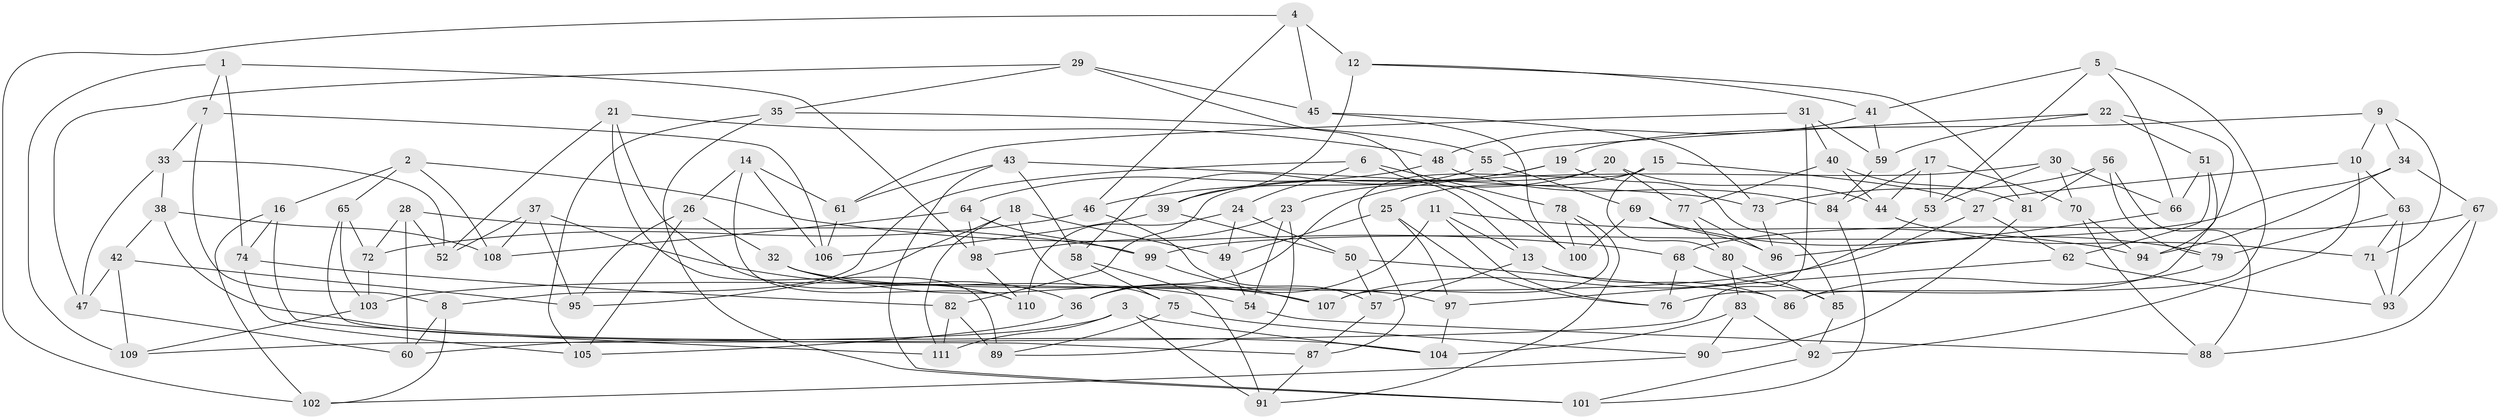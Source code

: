 // Generated by graph-tools (version 1.1) at 2025/58/03/09/25 04:58:26]
// undirected, 111 vertices, 222 edges
graph export_dot {
graph [start="1"]
  node [color=gray90,style=filled];
  1;
  2;
  3;
  4;
  5;
  6;
  7;
  8;
  9;
  10;
  11;
  12;
  13;
  14;
  15;
  16;
  17;
  18;
  19;
  20;
  21;
  22;
  23;
  24;
  25;
  26;
  27;
  28;
  29;
  30;
  31;
  32;
  33;
  34;
  35;
  36;
  37;
  38;
  39;
  40;
  41;
  42;
  43;
  44;
  45;
  46;
  47;
  48;
  49;
  50;
  51;
  52;
  53;
  54;
  55;
  56;
  57;
  58;
  59;
  60;
  61;
  62;
  63;
  64;
  65;
  66;
  67;
  68;
  69;
  70;
  71;
  72;
  73;
  74;
  75;
  76;
  77;
  78;
  79;
  80;
  81;
  82;
  83;
  84;
  85;
  86;
  87;
  88;
  89;
  90;
  91;
  92;
  93;
  94;
  95;
  96;
  97;
  98;
  99;
  100;
  101;
  102;
  103;
  104;
  105;
  106;
  107;
  108;
  109;
  110;
  111;
  1 -- 7;
  1 -- 74;
  1 -- 98;
  1 -- 109;
  2 -- 65;
  2 -- 68;
  2 -- 16;
  2 -- 108;
  3 -- 60;
  3 -- 111;
  3 -- 91;
  3 -- 104;
  4 -- 46;
  4 -- 45;
  4 -- 12;
  4 -- 102;
  5 -- 66;
  5 -- 86;
  5 -- 53;
  5 -- 41;
  6 -- 8;
  6 -- 78;
  6 -- 24;
  6 -- 13;
  7 -- 106;
  7 -- 33;
  7 -- 8;
  8 -- 60;
  8 -- 102;
  9 -- 34;
  9 -- 10;
  9 -- 71;
  9 -- 19;
  10 -- 63;
  10 -- 92;
  10 -- 27;
  11 -- 13;
  11 -- 36;
  11 -- 76;
  11 -- 94;
  12 -- 39;
  12 -- 41;
  12 -- 81;
  13 -- 86;
  13 -- 57;
  14 -- 61;
  14 -- 110;
  14 -- 26;
  14 -- 106;
  15 -- 25;
  15 -- 87;
  15 -- 80;
  15 -- 27;
  16 -- 102;
  16 -- 74;
  16 -- 111;
  17 -- 44;
  17 -- 70;
  17 -- 84;
  17 -- 53;
  18 -- 95;
  18 -- 75;
  18 -- 49;
  18 -- 111;
  19 -- 46;
  19 -- 39;
  19 -- 85;
  20 -- 23;
  20 -- 82;
  20 -- 77;
  20 -- 44;
  21 -- 52;
  21 -- 89;
  21 -- 48;
  21 -- 110;
  22 -- 55;
  22 -- 59;
  22 -- 94;
  22 -- 51;
  23 -- 89;
  23 -- 98;
  23 -- 54;
  24 -- 50;
  24 -- 110;
  24 -- 49;
  25 -- 76;
  25 -- 97;
  25 -- 49;
  26 -- 105;
  26 -- 32;
  26 -- 95;
  27 -- 62;
  27 -- 103;
  28 -- 72;
  28 -- 60;
  28 -- 52;
  28 -- 99;
  29 -- 47;
  29 -- 100;
  29 -- 45;
  29 -- 35;
  30 -- 70;
  30 -- 36;
  30 -- 53;
  30 -- 66;
  31 -- 109;
  31 -- 40;
  31 -- 59;
  31 -- 61;
  32 -- 36;
  32 -- 107;
  32 -- 97;
  33 -- 47;
  33 -- 52;
  33 -- 38;
  34 -- 99;
  34 -- 67;
  34 -- 94;
  35 -- 55;
  35 -- 101;
  35 -- 105;
  36 -- 105;
  37 -- 52;
  37 -- 54;
  37 -- 108;
  37 -- 95;
  38 -- 42;
  38 -- 104;
  38 -- 108;
  39 -- 106;
  39 -- 50;
  40 -- 77;
  40 -- 44;
  40 -- 81;
  41 -- 59;
  41 -- 48;
  42 -- 47;
  42 -- 95;
  42 -- 109;
  43 -- 61;
  43 -- 58;
  43 -- 101;
  43 -- 73;
  44 -- 71;
  45 -- 100;
  45 -- 73;
  46 -- 57;
  46 -- 72;
  47 -- 60;
  48 -- 64;
  48 -- 84;
  49 -- 54;
  50 -- 57;
  50 -- 86;
  51 -- 76;
  51 -- 62;
  51 -- 66;
  53 -- 107;
  54 -- 88;
  55 -- 69;
  55 -- 58;
  56 -- 81;
  56 -- 73;
  56 -- 88;
  56 -- 79;
  57 -- 87;
  58 -- 75;
  58 -- 91;
  59 -- 84;
  61 -- 106;
  62 -- 93;
  62 -- 97;
  63 -- 79;
  63 -- 93;
  63 -- 71;
  64 -- 99;
  64 -- 98;
  64 -- 108;
  65 -- 72;
  65 -- 87;
  65 -- 103;
  66 -- 96;
  67 -- 93;
  67 -- 68;
  67 -- 88;
  68 -- 76;
  68 -- 85;
  69 -- 96;
  69 -- 79;
  69 -- 100;
  70 -- 94;
  70 -- 88;
  71 -- 93;
  72 -- 103;
  73 -- 96;
  74 -- 105;
  74 -- 82;
  75 -- 90;
  75 -- 89;
  77 -- 96;
  77 -- 80;
  78 -- 91;
  78 -- 100;
  78 -- 107;
  79 -- 86;
  80 -- 85;
  80 -- 83;
  81 -- 90;
  82 -- 89;
  82 -- 111;
  83 -- 92;
  83 -- 104;
  83 -- 90;
  84 -- 101;
  85 -- 92;
  87 -- 91;
  90 -- 102;
  92 -- 101;
  97 -- 104;
  98 -- 110;
  99 -- 107;
  103 -- 109;
}
